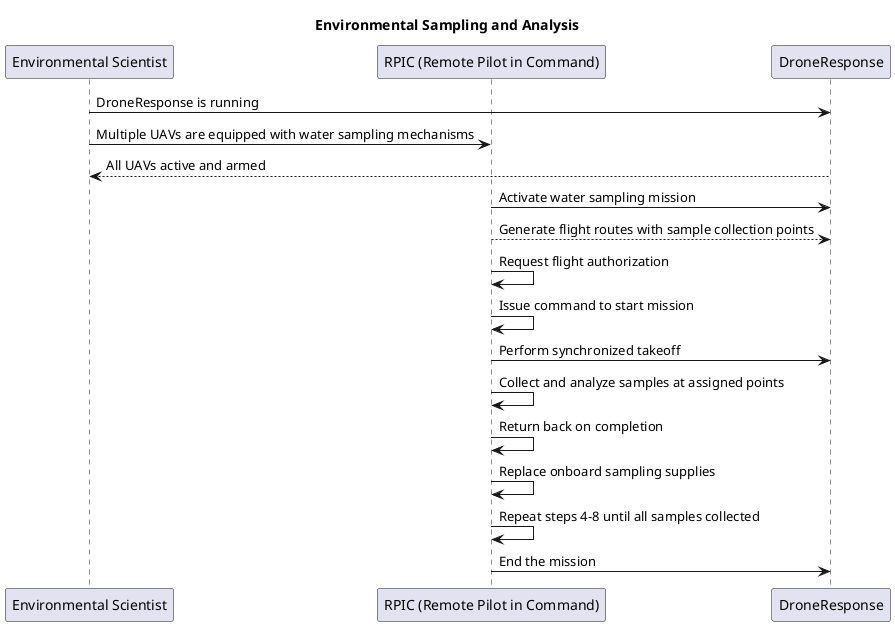 @startuml
title Environmental Sampling and Analysis

participant "Environmental Scientist" as ES
participant "RPIC (Remote Pilot in Command)" as RPIC
participant DroneResponse

ES -> DroneResponse: DroneResponse is running
ES -> RPIC: Multiple UAVs are equipped with water sampling mechanisms
DroneResponse --> ES: All UAVs active and armed

RPIC -> DroneResponse: Activate water sampling mission
RPIC --> DroneResponse: Generate flight routes with sample collection points
RPIC -> RPIC: Request flight authorization
RPIC -> RPIC: Issue command to start mission
RPIC -> DroneResponse: Perform synchronized takeoff
RPIC -> RPIC: Collect and analyze samples at assigned points
RPIC -> RPIC: Return back on completion
RPIC -> RPIC: Replace onboard sampling supplies
RPIC -> RPIC: Repeat steps 4-8 until all samples collected
RPIC -> DroneResponse: End the mission
@enduml
